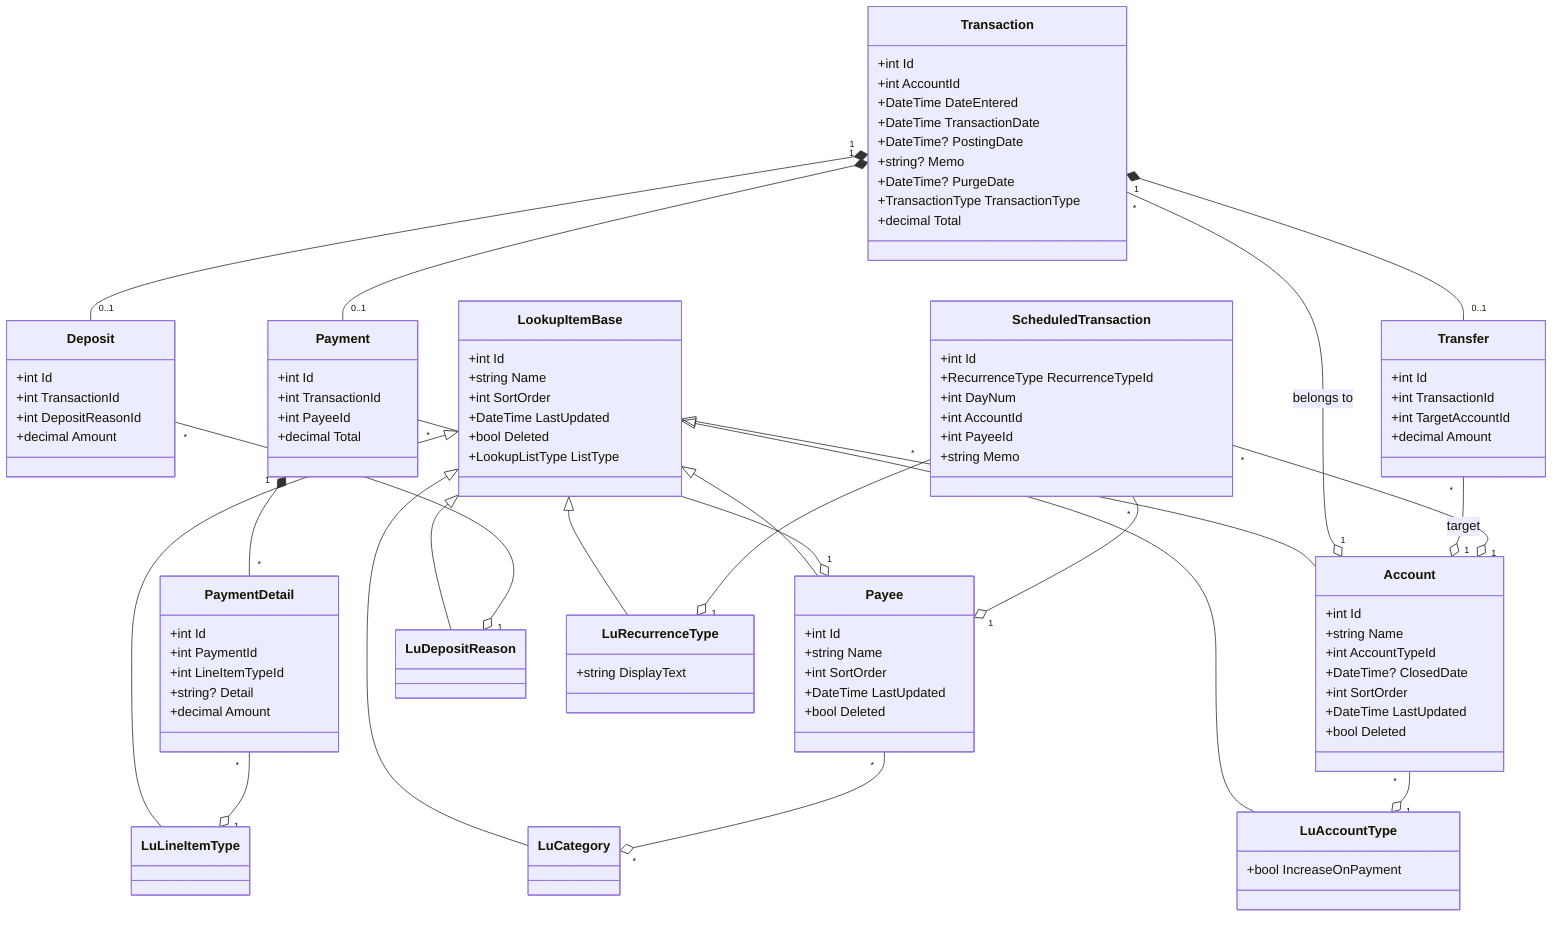 classDiagram
    %% This diagram was generated by Claude AI
    class Transaction {
        +int Id
        +int AccountId
        +DateTime DateEntered
        +DateTime TransactionDate
        +DateTime? PostingDate
        +string? Memo
        +DateTime? PurgeDate
        +TransactionType TransactionType
        +decimal Total
    }
    
    class Account {
        +int Id
        +string Name
        +int AccountTypeId
        +DateTime? ClosedDate
        +int SortOrder
        +DateTime LastUpdated
        +bool Deleted
    }
    
    class Deposit {
        +int Id
        +int TransactionId
        +int DepositReasonId
        +decimal Amount
    }
    
    class Payment {
        +int Id
        +int TransactionId
        +int PayeeId
        +decimal Total
    }
    
    class PaymentDetail {
        +int Id
        +int PaymentId
        +int LineItemTypeId
        +string? Detail
        +decimal Amount
    }
    
    class Transfer {
        +int Id
        +int TransactionId
        +int TargetAccountId
        +decimal Amount
    }
    
    class Payee {
        +int Id
        +string Name
        +int SortOrder
        +DateTime LastUpdated
        +bool Deleted
    }
    
    class LookupItemBase {
        +int Id
        +string Name
        +int SortOrder
        +DateTime LastUpdated
        +bool Deleted
        +LookupListType ListType
    }
    
    class LuAccountType {
        +bool IncreaseOnPayment
    }
    
    class LuCategory
    class LuDepositReason
    class LuLineItemType
    class LuRecurrenceType {
        +string DisplayText
    }
    
    class ScheduledTransaction {
        +int Id
        +RecurrenceType RecurrenceTypeId
        +int DayNum
        +int AccountId
        +int PayeeId
        +string Memo
    }
    
    %% Inheritance relationships
    LookupItemBase <|-- Account
    LookupItemBase <|-- Payee
    LookupItemBase <|-- LuAccountType
    LookupItemBase <|-- LuCategory
    LookupItemBase <|-- LuDepositReason
    LookupItemBase <|-- LuLineItemType
    LookupItemBase <|-- LuRecurrenceType
    
    %% Associations
    Transaction "1" *-- "0..1" Deposit
    Transaction "1" *-- "0..1" Payment
    Transaction "1" *-- "0..1" Transfer
    Payment "1" *-- "*" PaymentDetail
    
    Transaction "*" --o "1" Account : belongs to
    Transfer "*" --o "1" Account : target
    Deposit "*" --o "1" LuDepositReason
    Payment "*" --o "1" Payee
    PaymentDetail "*" --o "1" LuLineItemType
    Account "*" --o "1" LuAccountType
    ScheduledTransaction "*" --o "1" LuRecurrenceType
    ScheduledTransaction "*" --o "1" Account
    ScheduledTransaction "*" --o "1" Payee
    
    Payee "*" --o "*" LuCategory